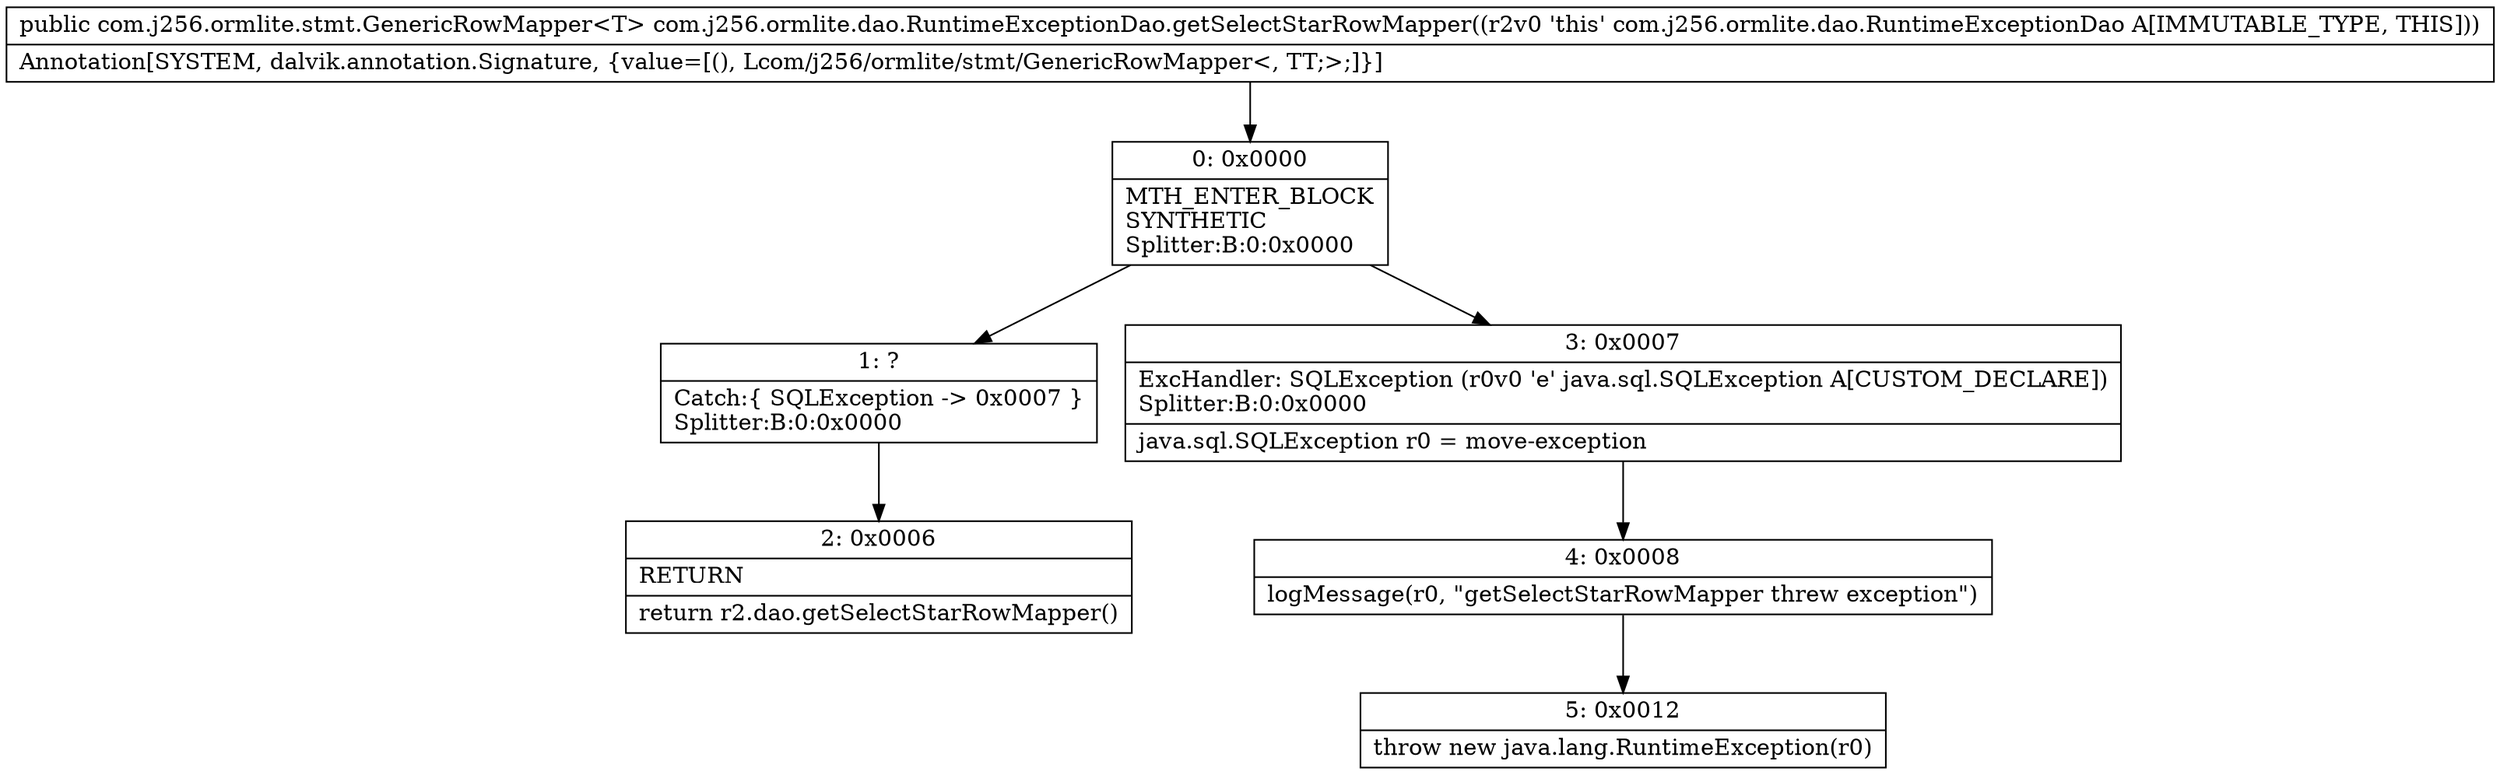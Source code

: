 digraph "CFG forcom.j256.ormlite.dao.RuntimeExceptionDao.getSelectStarRowMapper()Lcom\/j256\/ormlite\/stmt\/GenericRowMapper;" {
Node_0 [shape=record,label="{0\:\ 0x0000|MTH_ENTER_BLOCK\lSYNTHETIC\lSplitter:B:0:0x0000\l}"];
Node_1 [shape=record,label="{1\:\ ?|Catch:\{ SQLException \-\> 0x0007 \}\lSplitter:B:0:0x0000\l}"];
Node_2 [shape=record,label="{2\:\ 0x0006|RETURN\l|return r2.dao.getSelectStarRowMapper()\l}"];
Node_3 [shape=record,label="{3\:\ 0x0007|ExcHandler: SQLException (r0v0 'e' java.sql.SQLException A[CUSTOM_DECLARE])\lSplitter:B:0:0x0000\l|java.sql.SQLException r0 = move\-exception\l}"];
Node_4 [shape=record,label="{4\:\ 0x0008|logMessage(r0, \"getSelectStarRowMapper threw exception\")\l}"];
Node_5 [shape=record,label="{5\:\ 0x0012|throw new java.lang.RuntimeException(r0)\l}"];
MethodNode[shape=record,label="{public com.j256.ormlite.stmt.GenericRowMapper\<T\> com.j256.ormlite.dao.RuntimeExceptionDao.getSelectStarRowMapper((r2v0 'this' com.j256.ormlite.dao.RuntimeExceptionDao A[IMMUTABLE_TYPE, THIS]))  | Annotation[SYSTEM, dalvik.annotation.Signature, \{value=[(), Lcom\/j256\/ormlite\/stmt\/GenericRowMapper\<, TT;\>;]\}]\l}"];
MethodNode -> Node_0;
Node_0 -> Node_1;
Node_0 -> Node_3;
Node_1 -> Node_2;
Node_3 -> Node_4;
Node_4 -> Node_5;
}

